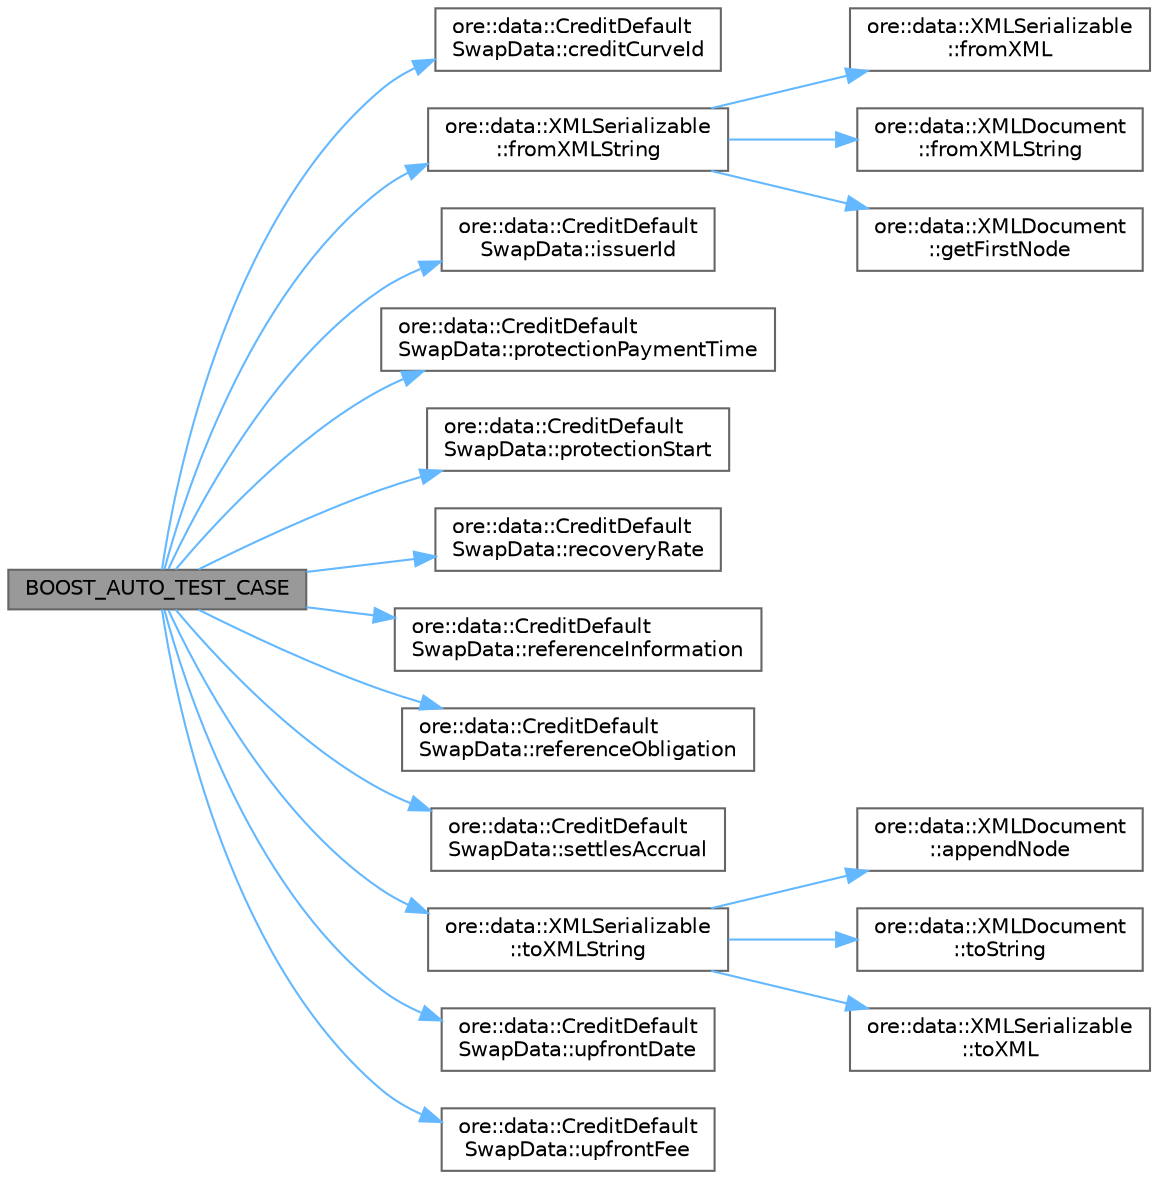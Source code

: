 digraph "BOOST_AUTO_TEST_CASE"
{
 // INTERACTIVE_SVG=YES
 // LATEX_PDF_SIZE
  bgcolor="transparent";
  edge [fontname=Helvetica,fontsize=10,labelfontname=Helvetica,labelfontsize=10];
  node [fontname=Helvetica,fontsize=10,shape=box,height=0.2,width=0.4];
  rankdir="LR";
  Node1 [label="BOOST_AUTO_TEST_CASE",height=0.2,width=0.4,color="gray40", fillcolor="grey60", style="filled", fontcolor="black",tooltip=" "];
  Node1 -> Node2 [color="steelblue1",style="solid"];
  Node2 [label="ore::data::CreditDefault\lSwapData::creditCurveId",height=0.2,width=0.4,color="grey40", fillcolor="white", style="filled",URL="$classore_1_1data_1_1_credit_default_swap_data.html#afc481af8e7faf75777815684979ae2e6",tooltip=" "];
  Node1 -> Node3 [color="steelblue1",style="solid"];
  Node3 [label="ore::data::XMLSerializable\l::fromXMLString",height=0.2,width=0.4,color="grey40", fillcolor="white", style="filled",URL="$classore_1_1data_1_1_x_m_l_serializable.html#a449d65e6ed48eaecaf0a055dab61ebd3",tooltip="Parse from XML string."];
  Node3 -> Node4 [color="steelblue1",style="solid"];
  Node4 [label="ore::data::XMLSerializable\l::fromXML",height=0.2,width=0.4,color="grey40", fillcolor="white", style="filled",URL="$classore_1_1data_1_1_x_m_l_serializable.html#a52f896048a4e04b36fcfc8fa3de6a9b4",tooltip=" "];
  Node3 -> Node5 [color="steelblue1",style="solid"];
  Node5 [label="ore::data::XMLDocument\l::fromXMLString",height=0.2,width=0.4,color="grey40", fillcolor="white", style="filled",URL="$classore_1_1data_1_1_x_m_l_document.html#acc30bd0f5b952978558a02ee60a952e8",tooltip="load a document from a hard-coded string"];
  Node3 -> Node6 [color="steelblue1",style="solid"];
  Node6 [label="ore::data::XMLDocument\l::getFirstNode",height=0.2,width=0.4,color="grey40", fillcolor="white", style="filled",URL="$classore_1_1data_1_1_x_m_l_document.html#adc51f551b19a2cabd09440c56d4119d6",tooltip=" "];
  Node1 -> Node7 [color="steelblue1",style="solid"];
  Node7 [label="ore::data::CreditDefault\lSwapData::issuerId",height=0.2,width=0.4,color="grey40", fillcolor="white", style="filled",URL="$classore_1_1data_1_1_credit_default_swap_data.html#a462172108710bc3147ed31790d6ed0fe",tooltip=" "];
  Node1 -> Node8 [color="steelblue1",style="solid"];
  Node8 [label="ore::data::CreditDefault\lSwapData::protectionPaymentTime",height=0.2,width=0.4,color="grey40", fillcolor="white", style="filled",URL="$classore_1_1data_1_1_credit_default_swap_data.html#ac9e47e6a1dc12e875e4c728a235afac7",tooltip=" "];
  Node1 -> Node9 [color="steelblue1",style="solid"];
  Node9 [label="ore::data::CreditDefault\lSwapData::protectionStart",height=0.2,width=0.4,color="grey40", fillcolor="white", style="filled",URL="$classore_1_1data_1_1_credit_default_swap_data.html#afeed871f24fdccaa0cb809377cbee586",tooltip=" "];
  Node1 -> Node10 [color="steelblue1",style="solid"];
  Node10 [label="ore::data::CreditDefault\lSwapData::recoveryRate",height=0.2,width=0.4,color="grey40", fillcolor="white", style="filled",URL="$classore_1_1data_1_1_credit_default_swap_data.html#a51eae4b49ae909bb92c32e04776a4a49",tooltip=" "];
  Node1 -> Node11 [color="steelblue1",style="solid"];
  Node11 [label="ore::data::CreditDefault\lSwapData::referenceInformation",height=0.2,width=0.4,color="grey40", fillcolor="white", style="filled",URL="$classore_1_1data_1_1_credit_default_swap_data.html#a5bbfc61bb059ec8567083731878d840a",tooltip=" "];
  Node1 -> Node12 [color="steelblue1",style="solid"];
  Node12 [label="ore::data::CreditDefault\lSwapData::referenceObligation",height=0.2,width=0.4,color="grey40", fillcolor="white", style="filled",URL="$classore_1_1data_1_1_credit_default_swap_data.html#a90c79852b46e7f7ad6c1100ec36cb52f",tooltip="CDS Reference Obligation."];
  Node1 -> Node13 [color="steelblue1",style="solid"];
  Node13 [label="ore::data::CreditDefault\lSwapData::settlesAccrual",height=0.2,width=0.4,color="grey40", fillcolor="white", style="filled",URL="$classore_1_1data_1_1_credit_default_swap_data.html#a9b0aa3c9c0d9b83219b5df9a9ba01ce4",tooltip=" "];
  Node1 -> Node14 [color="steelblue1",style="solid"];
  Node14 [label="ore::data::XMLSerializable\l::toXMLString",height=0.2,width=0.4,color="grey40", fillcolor="white", style="filled",URL="$classore_1_1data_1_1_x_m_l_serializable.html#a3e09bde0f950d4f2ad9e103f478d326a",tooltip="Parse from XML string."];
  Node14 -> Node15 [color="steelblue1",style="solid"];
  Node15 [label="ore::data::XMLDocument\l::appendNode",height=0.2,width=0.4,color="grey40", fillcolor="white", style="filled",URL="$classore_1_1data_1_1_x_m_l_document.html#a079b7b275c5d8cd0b3aef9dd8c29b5ae",tooltip=" "];
  Node14 -> Node16 [color="steelblue1",style="solid"];
  Node16 [label="ore::data::XMLDocument\l::toString",height=0.2,width=0.4,color="grey40", fillcolor="white", style="filled",URL="$classore_1_1data_1_1_x_m_l_document.html#a133cf5030cda633035ca97147356f2f9",tooltip="return the XML Document as a string."];
  Node14 -> Node17 [color="steelblue1",style="solid"];
  Node17 [label="ore::data::XMLSerializable\l::toXML",height=0.2,width=0.4,color="grey40", fillcolor="white", style="filled",URL="$classore_1_1data_1_1_x_m_l_serializable.html#a4cf70c725082d0b33600be4bcc2007f5",tooltip=" "];
  Node1 -> Node18 [color="steelblue1",style="solid"];
  Node18 [label="ore::data::CreditDefault\lSwapData::upfrontDate",height=0.2,width=0.4,color="grey40", fillcolor="white", style="filled",URL="$classore_1_1data_1_1_credit_default_swap_data.html#a3bb1cd57a62916256f1f05649dc9077c",tooltip=" "];
  Node1 -> Node19 [color="steelblue1",style="solid"];
  Node19 [label="ore::data::CreditDefault\lSwapData::upfrontFee",height=0.2,width=0.4,color="grey40", fillcolor="white", style="filled",URL="$classore_1_1data_1_1_credit_default_swap_data.html#ae97fa54c1f02b10c5410843dda15bb49",tooltip=" "];
}
